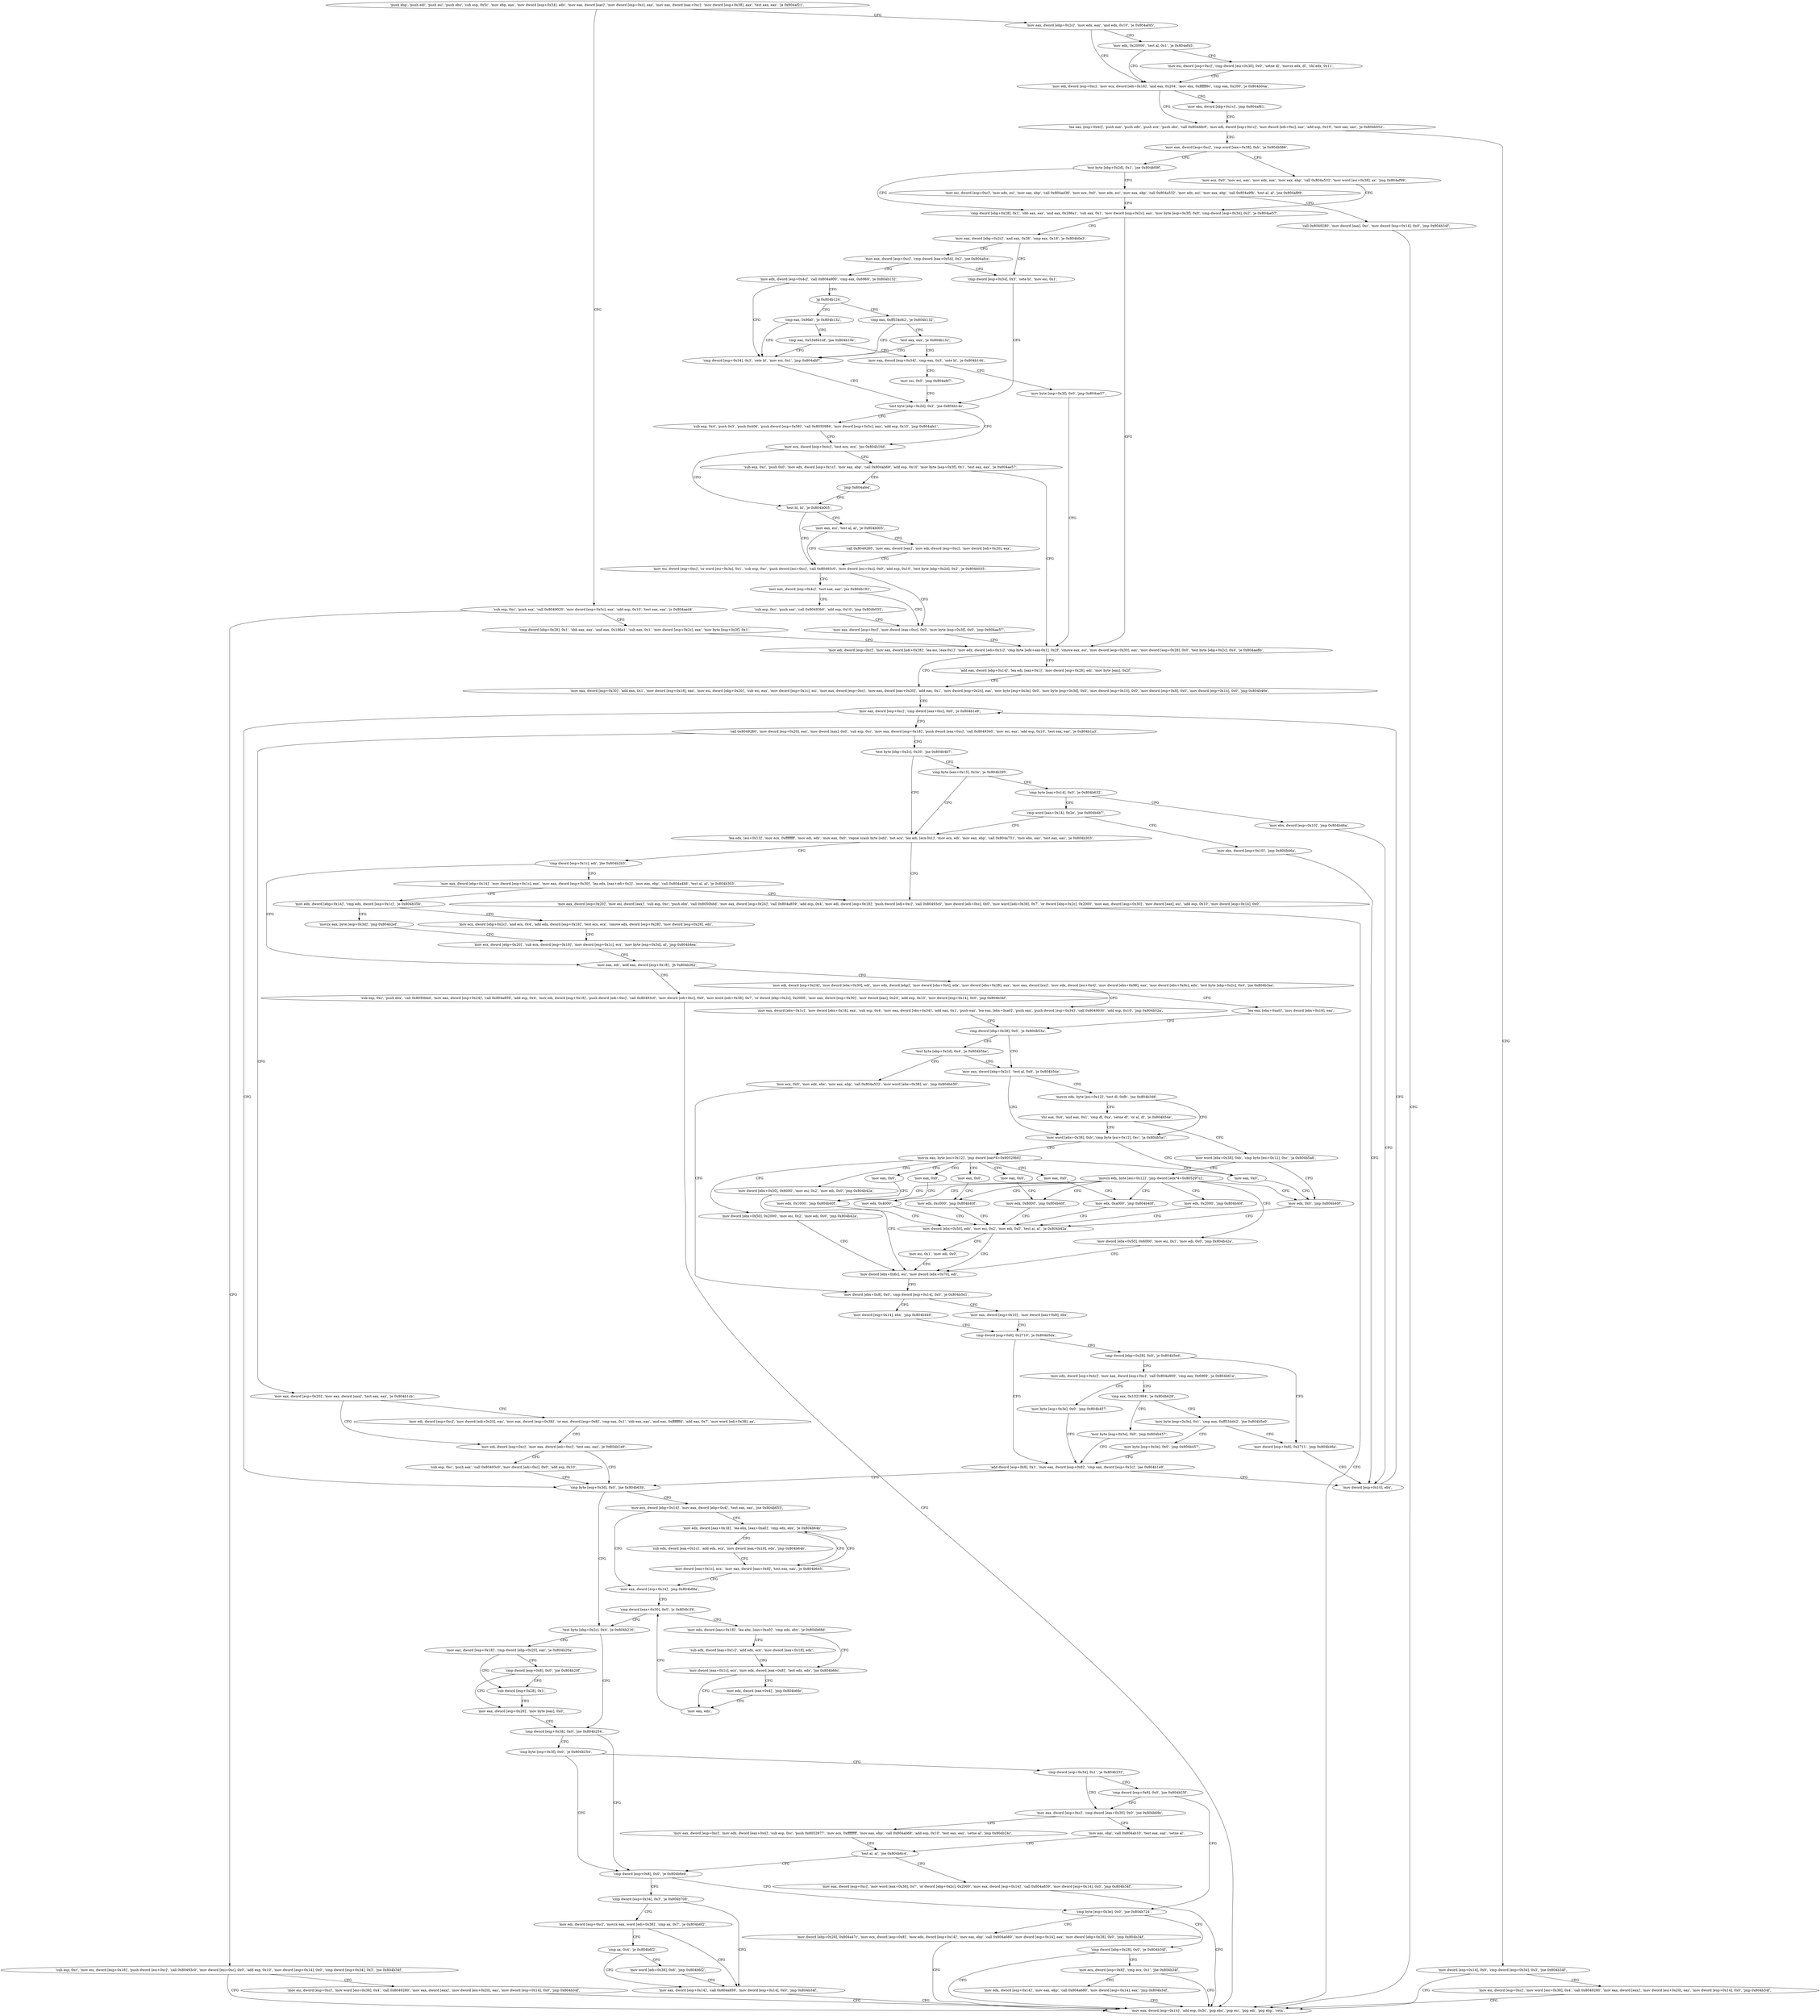 digraph "func" {
"134524422" [label = "'push ebp', 'push edi', 'push esi', 'push ebx', 'sub esp, 0x5c', 'mov ebp, eax', 'mov dword [esp+0x34], edx', 'mov eax, dword [eax]', 'mov dword [esp+0xc], eax', 'mov eax, dword [eax+0xc]', 'mov dword [esp+0x38], eax', 'test eax, eax', 'je 0x804af21', " ]
"134524705" [label = "'mov eax, dword [ebp+0x2c]', 'mov edx, eax', 'and edx, 0x10', 'je 0x804af45', " ]
"134524456" [label = "'sub esp, 0xc', 'push eax', 'call 0x8049020', 'mov dword [esp+0x5c], eax', 'add esp, 0x10', 'test eax, eax', 'js 0x804aed4', " ]
"134524741" [label = "'mov edi, dword [esp+0xc]', 'mov ecx, dword [edi+0x18]', 'and eax, 0x204', 'mov ebx, 0xffffff9c', 'cmp eax, 0x200', 'je 0x804b04a', " ]
"134524715" [label = "'mov edx, 0x20000', 'test al, 0x1', 'je 0x804af45', " ]
"134524628" [label = "'sub esp, 0xc', 'mov esi, dword [esp+0x18]', 'push dword [esi+0xc]', 'call 0x80493c0', 'mov dword [esi+0xc], 0x0', 'add esp, 0x10', 'mov dword [esp+0x14], 0x0', 'cmp dword [esp+0x34], 0x3', 'jne 0x804b34f', " ]
"134524480" [label = "'cmp dword [ebp+0x28], 0x1', 'sbb eax, eax', 'and eax, 0x186a1', 'sub eax, 0x1', 'mov dword [esp+0x2c], eax', 'mov byte [esp+0x3f], 0x1', " ]
"134525002" [label = "'mov ebx, dword [ebp+0x1c]', 'jmp 0x804af61', " ]
"134524769" [label = "'lea eax, [esp+0x4c]', 'push eax', 'push edx', 'push ecx', 'push ebx', 'call 0x804ddc0', 'mov edi, dword [esp+0x1c]', 'mov dword [edi+0xc], eax', 'add esp, 0x10', 'test eax, eax', 'je 0x804b052', " ]
"134524724" [label = "'mov esi, dword [esp+0xc]', 'cmp dword [esi+0x30], 0x0', 'setne dl', 'movzx edx, dl', 'shl edx, 0x11', " ]
"134525775" [label = "'mov eax, dword [esp+0x14]', 'add esp, 0x5c', 'pop ebx', 'pop esi', 'pop edi', 'pop ebp', 'retn', " ]
"134524672" [label = "'mov esi, dword [esp+0xc]', 'mov word [esi+0x38], 0x4', 'call 0x8049280', 'mov eax, dword [eax]', 'mov dword [esi+0x20], eax', 'mov dword [esp+0x14], 0x0', 'jmp 0x804b34f', " ]
"134524503" [label = "'mov edi, dword [esp+0xc]', 'mov eax, dword [edi+0x28]', 'lea esi, [eax-0x1]', 'mov edx, dword [edi+0x1c]', 'cmp byte [edx+eax-0x1], 0x2f', 'cmove eax, esi', 'mov dword [esp+0x30], eax', 'mov dword [esp+0x28], 0x0', 'test byte [ebp+0x2c], 0x4', 'je 0x804ae8b', " ]
"134525010" [label = "'mov dword [esp+0x14], 0x0', 'cmp dword [esp+0x34], 0x3', 'jne 0x804b34f', " ]
"134524800" [label = "'mov eax, dword [esp+0xc]', 'cmp word [eax+0x38], 0xb', 'je 0x804b086', " ]
"134524555" [label = "'mov eax, dword [esp+0x30]', 'add eax, 0x1', 'mov dword [esp+0x18], eax', 'mov esi, dword [ebp+0x20]', 'sub esi, eax', 'mov dword [esp+0x1c], esi', 'mov eax, dword [esp+0xc]', 'mov eax, dword [eax+0x30]', 'add eax, 0x1', 'mov dword [esp+0x24], eax', 'mov byte [esp+0x3e], 0x0', 'mov byte [esp+0x3d], 0x0', 'mov dword [esp+0x10], 0x0', 'mov dword [esp+0x8], 0x0', 'mov dword [esp+0x14], 0x0', 'jmp 0x804b46e', " ]
"134526062" [label = "'mov eax, dword [esp+0xc]', 'cmp dword [eax+0xc], 0x0', 'je 0x804b1e9', " ]
"134524542" [label = "'add eax, dword [ebp+0x14]', 'lea edi, [eax+0x1]', 'mov dword [esp+0x28], edi', 'mov byte [eax], 0x2f', " ]
"134525029" [label = "'mov esi, dword [esp+0xc]', 'mov word [esi+0x38], 0x4', 'call 0x8049280', 'mov eax, dword [eax]', 'mov dword [esi+0x20], eax', 'mov dword [esp+0x14], 0x0', 'jmp 0x804b34f', " ]
"134525062" [label = "'mov ecx, 0x0', 'mov esi, eax', 'mov edx, eax', 'mov eax, ebp', 'call 0x804a532', 'mov word [esi+0x38], ax', 'jmp 0x804af99', " ]
"134524815" [label = "'test byte [ebp+0x2d], 0x1', 'jne 0x804b09f', " ]
"134525417" [label = "'cmp byte [esp+0x3d], 0x0', 'jne 0x804b63b', " ]
"134526076" [label = "'call 0x8049280', 'mov dword [esp+0x20], eax', 'mov dword [eax], 0x0', 'sub esp, 0xc', 'mov eax, dword [esp+0x18]', 'push dword [eax+0xc]', 'call 0x8049340', 'mov esi, eax', 'add esp, 0x10', 'test eax, eax', 'je 0x804b1a3', " ]
"134524825" [label = "'cmp dword [ebp+0x28], 0x1', 'sbb eax, eax', 'and eax, 0x186a1', 'sub eax, 0x1', 'mov dword [esp+0x2c], eax', 'mov byte [esp+0x3f], 0x0', 'cmp dword [esp+0x34], 0x2', 'je 0x804ae57', " ]
"134525087" [label = "'mov esi, dword [esp+0xc]', 'mov edx, esi', 'mov eax, ebp', 'call 0x804ad36', 'mov ecx, 0x0', 'mov edx, esi', 'mov eax, ebp', 'call 0x804a532', 'mov edx, esi', 'mov eax, ebp', 'call 0x804a9fb', 'test al, al', 'jne 0x804af99', " ]
"134526523" [label = "'mov ecx, dword [ebp+0x14]', 'mov eax, dword [ebp+0x4]', 'test eax, eax', 'jne 0x804b655', " ]
"134525428" [label = "'test byte [ebp+0x2c], 0x4', 'je 0x804b216', " ]
"134525347" [label = "'mov eax, dword [esp+0x20]', 'mov eax, dword [eax]', 'test eax, eax', 'je 0x804b1cb', " ]
"134526119" [label = "'test byte [ebp+0x2c], 0x20', 'jne 0x804b4b7', " ]
"134524859" [label = "'mov eax, dword [ebp+0x2c]', 'and eax, 0x38', 'cmp eax, 0x18', 'je 0x804b0e3', " ]
"134525131" [label = "'call 0x8049280', 'mov dword [eax], 0xc', 'mov dword [esp+0x14], 0x0', 'jmp 0x804b34f', " ]
"134526549" [label = "'mov edx, dword [eax+0x18]', 'lea ebx, [eax+0xa0]', 'cmp edx, ebx', 'je 0x804b64b', " ]
"134526533" [label = "'mov eax, dword [esp+0x14]', 'jmp 0x804b66e', " ]
"134525462" [label = "'cmp dword [esp+0x38], 0x0', 'jne 0x804b254', " ]
"134525434" [label = "'mov eax, dword [esp+0x18]', 'cmp dword [ebp+0x20], eax', 'je 0x804b20a', " ]
"134525387" [label = "'mov edi, dword [esp+0xc]', 'mov eax, dword [edi+0xc]', 'test eax, eax', 'je 0x804b1e9', " ]
"134525357" [label = "'mov edi, dword [esp+0xc]', 'mov dword [edi+0x20], eax', 'mov eax, dword [esp+0x38]', 'or eax, dword [esp+0x8]', 'cmp eax, 0x1', 'sbb eax, eax', 'and eax, 0xfffffffd', 'add eax, 0x7', 'mov word [edi+0x38], ax', " ]
"134526135" [label = "'lea edx, [esi+0x13]', 'mov ecx, 0xffffffff', 'mov edi, edx', 'mov eax, 0x0', 'repne scasb byte [edi]', 'not ecx', 'lea edi, [ecx-0x1]', 'mov ecx, edi', 'mov eax, ebp', 'call 0x804a731', 'mov ebx, eax', 'test eax, eax', 'je 0x804b303', " ]
"134526125" [label = "'cmp byte [eax+0x13], 0x2e', 'je 0x804b295', " ]
"134525155" [label = "'mov eax, dword [esp+0xc]', 'cmp dword [eax+0x54], 0x2', 'jne 0x804afca', " ]
"134524874" [label = "'cmp dword [esp+0x34], 0x3', 'sete bl', 'mov esi, 0x1', " ]
"134526539" [label = "'mov dword [eax+0x1c], ecx', 'mov eax, dword [eax+0x8]', 'test eax, eax', 'je 0x804b645', " ]
"134526562" [label = "'sub edx, dword [eax+0x1c]', 'add edx, ecx', 'mov dword [eax+0x18], edx', 'jmp 0x804b64b', " ]
"134526574" [label = "'cmp dword [eax+0x30], 0x0', 'js 0x804b1f4', " ]
"134525524" [label = "'cmp dword [esp+0x8], 0x0', 'je 0x804b6eb', " ]
"134525469" [label = "'cmp byte [esp+0x3f], 0x0', 'je 0x804b254', " ]
"134525450" [label = "'sub dword [esp+0x28], 0x1', " ]
"134525443" [label = "'cmp dword [esp+0x8], 0x0', 'jne 0x804b20f', " ]
"134525398" [label = "'sub esp, 0xc', 'push eax', 'call 0x80493c0', 'mov dword [edi+0xc], 0x0', 'add esp, 0x10', " ]
"134525699" [label = "'mov eax, dword [esp+0x20]', 'mov esi, dword [eax]', 'sub esp, 0xc', 'push ebx', 'call 0x8050bbd', 'mov eax, dword [esp+0x24]', 'call 0x804a859', 'add esp, 0x4', 'mov edi, dword [esp+0x18]', 'push dword [edi+0xc]', 'call 0x80493c0', 'mov dword [edi+0xc], 0x0', 'mov word [edi+0x38], 0x7', 'or dword [ebp+0x2c], 0x2000', 'mov eax, dword [esp+0x30]', 'mov dword [eax], esi', 'add esp, 0x10', 'mov dword [esp+0x14], 0x0', " ]
"134526176" [label = "'cmp dword [esp+0x1c], edi', 'jbe 0x804b2b3', " ]
"134525589" [label = "'cmp byte [eax+0x14], 0x0', 'je 0x804b632', " ]
"134525169" [label = "'mov edx, dword [esp+0x4c]', 'call 0x804a900', 'cmp eax, 0x6969', 'je 0x804b132', " ]
"134524887" [label = "'test byte [ebp+0x2d], 0x2', 'jne 0x804b14e', " ]
"134526584" [label = "'mov edx, dword [eax+0x18]', 'lea ebx, [eax+0xa0]', 'cmp edx, ebx', 'je 0x804b68d', " ]
"134526699" [label = "'cmp dword [esp+0x34], 0x3', 'je 0x804b708', " ]
"134525535" [label = "'cmp byte [esp+0x3e], 0x0', 'jne 0x804b724', " ]
"134525476" [label = "'cmp dword [esp+0x34], 0x1', 'je 0x804b232', " ]
"134525455" [label = "'mov eax, dword [esp+0x28]', 'mov byte [eax], 0x0', " ]
"134525619" [label = "'mov eax, dword [ebp+0x14]', 'mov dword [esp+0x1c], eax', 'mov eax, dword [esp+0x30]', 'lea edx, [eax+edi+0x2]', 'mov eax, ebp', 'call 0x804a4b8', 'test al, al', 'je 0x804b303', " ]
"134526186" [label = "'mov eax, edi', 'add eax, dword [esp+0x18]', 'jb 0x804b362', " ]
"134526514" [label = "'mov ebx, dword [esp+0x10]', 'jmp 0x804b46a', " ]
"134525599" [label = "'cmp word [eax+0x14], 0x2e', 'jne 0x804b4b7', " ]
"134525234" [label = "'cmp dword [esp+0x34], 0x3', 'sete bl', 'mov esi, 0x1', 'jmp 0x804afd7', " ]
"134525185" [label = "'jg 0x804b124', " ]
"134525262" [label = "'sub esp, 0x4', 'push 0x3', 'push 0x406', 'push dword [esp+0x58]', 'call 0x8050984', 'mov dword [esp+0x5c], eax', 'add esp, 0x10', 'jmp 0x804afe1', " ]
"134524897" [label = "'mov ecx, dword [esp+0x4c]', 'test ecx, ecx', 'jns 0x804b16d', " ]
"134525293" [label = "'sub esp, 0xc', 'push 0x0', 'mov edx, dword [esp+0x1c]', 'mov eax, ebp', 'call 0x804ab68', 'add esp, 0x10', 'mov byte [esp+0x3f], 0x1', 'test eax, eax', 'je 0x804ae57', " ]
"134524909" [label = "'test bl, bl', 'je 0x804b005', " ]
"134526605" [label = "'mov dword [eax+0x1c], ecx', 'mov edx, dword [eax+0x8]', 'test edx, edx', 'jne 0x804b66c', " ]
"134526597" [label = "'sub edx, dword [eax+0x1c]', 'add edx, ecx', 'mov dword [eax+0x18], edx', " ]
"134526728" [label = "'mov edi, dword [esp+0xc]', 'movzx eax, word [edi+0x38]', 'cmp ax, 0x7', 'je 0x804b6f2', " ]
"134526706" [label = "'mov eax, dword [esp+0x14]', 'call 0x804a859', 'mov dword [esp+0x14], 0x0', 'jmp 0x804b34f', " ]
"134526756" [label = "'mov dword [ebp+0x28], 0x804a47c', 'mov ecx, dword [esp+0x8]', 'mov edx, dword [esp+0x14]', 'mov eax, ebp', 'call 0x804a680', 'mov dword [esp+0x14], eax', 'mov dword [ebp+0x28], 0x0', 'jmp 0x804b34f', " ]
"134525546" [label = "'cmp dword [ebp+0x28], 0x0', 'je 0x804b34f', " ]
"134525490" [label = "'mov eax, dword [esp+0xc]', 'cmp dword [eax+0x30], 0x0', 'jne 0x804b69c', " ]
"134525483" [label = "'cmp dword [esp+0x8], 0x0', 'jne 0x804b25f', " ]
"134525645" [label = "'mov edx, dword [ebp+0x14]', 'cmp edx, dword [esp+0x1c]', 'je 0x804b35b', " ]
"134525794" [label = "'sub esp, 0xc', 'push ebx', 'call 0x8050bbd', 'mov eax, dword [esp+0x24]', 'call 0x804a859', 'add esp, 0x4', 'mov edi, dword [esp+0x18]', 'push dword [edi+0xc]', 'call 0x80493c0', 'mov dword [edi+0xc], 0x0', 'mov word [edi+0x38], 0x7', 'or dword [ebp+0x2c], 0x2000', 'mov eax, dword [esp+0x30]', 'mov dword [eax], 0x24', 'add esp, 0x10', 'mov dword [esp+0x14], 0x0', 'jmp 0x804b34f', " ]
"134526198" [label = "'mov edi, dword [esp+0x24]', 'mov dword [ebx+0x30], edi', 'mov edx, dword [ebp]', 'mov dword [ebx+0x4], edx', 'mov dword [ebx+0x28], eax', 'mov eax, dword [esi]', 'mov edx, dword [esi+0x4]', 'mov dword [ebx+0x98], eax', 'mov dword [ebx+0x9c], edx', 'test byte [ebp+0x2c], 0x4', 'jne 0x804b3ae', " ]
"134526058" [label = "'mov dword [esp+0x10], ebx', " ]
"134525610" [label = "'mov ebx, dword [esp+0x10]', 'jmp 0x804b46a', " ]
"134525220" [label = "'cmp eax, 0x9fa0', 'je 0x804b132', " ]
"134525187" [label = "'cmp eax, 0xff534d42', 'je 0x804b132', " ]
"134525325" [label = "'jmp 0x804afed', " ]
"134524933" [label = "'mov esi, dword [esp+0xc]', 'or word [esi+0x3a], 0x1', 'sub esp, 0xc', 'push dword [esi+0xc]', 'call 0x80493c0', 'mov dword [esi+0xc], 0x0', 'add esp, 0x10', 'test byte [ebp+0x2d], 0x2', 'je 0x804b035', " ]
"134524913" [label = "'mov eax, esi', 'test al, al', 'je 0x804b005', " ]
"134526572" [label = "'mov eax, edx', " ]
"134526615" [label = "'mov edx, dword [eax+0x4]', 'jmp 0x804b66c', " ]
"134526742" [label = "'cmp ax, 0x4', 'je 0x804b6f2', " ]
"134525556" [label = "'mov ecx, dword [esp+0x8]', 'cmp ecx, 0x1', 'jbe 0x804b34f', " ]
"134526620" [label = "'mov eax, dword [esp+0xc]', 'mov edx, dword [eax+0x4]', 'sub esp, 0xc', 'push 0x8052977', 'mov ecx, 0xffffffff', 'mov eax, ebp', 'call 0x804ab68', 'add esp, 0x10', 'test eax, eax', 'setne al', 'jmp 0x804b24c', " ]
"134525504" [label = "'mov eax, ebp', 'call 0x804ab10', 'test eax, eax', 'setne al', " ]
"134525787" [label = "'movzx eax, byte [esp+0x3d]', 'jmp 0x804b2ef', " ]
"134525658" [label = "'mov ecx, dword [ebp+0x2c]', 'and ecx, 0x4', 'add edx, dword [esp+0x18]', 'test ecx, ecx', 'cmove edx, dword [esp+0x28]', 'mov dword [esp+0x28], edx', " ]
"134525870" [label = "'mov eax, dword [ebx+0x1c]', 'mov dword [ebx+0x18], eax', 'sub esp, 0x4', 'mov eax, dword [ebx+0x34]', 'add eax, 0x1', 'push eax', 'lea eax, [ebx+0xa0]', 'push eax', 'push dword [esp+0x34]', 'call 0x8049030', 'add esp, 0x10', 'jmp 0x804b52a', " ]
"134526241" [label = "'lea eax, [ebx+0xa0]', 'mov dword [ebx+0x18], eax', " ]
"134525227" [label = "'cmp eax, 0x5346414f', 'jne 0x804b10e', " ]
"134525194" [label = "'test eax, eax', 'je 0x804b132', " ]
"134524981" [label = "'mov eax, dword [esp+0xc]', 'mov dword [eax+0xc], 0x0', 'mov byte [esp+0x3f], 0x0', 'jmp 0x804ae57', " ]
"134524969" [label = "'mov eax, dword [esp+0x4c]', 'test eax, eax', 'jns 0x804b192', " ]
"134524919" [label = "'call 0x8049280', 'mov eax, dword [eax]', 'mov edi, dword [esp+0xc]', 'mov dword [edi+0x20], eax', " ]
"134526748" [label = "'mov word [edi+0x38], 0x6', 'jmp 0x804b6f2', " ]
"134525569" [label = "'mov edx, dword [esp+0x14]', 'mov eax, ebp', 'call 0x804a680', 'mov dword [esp+0x14], eax', 'jmp 0x804b34f', " ]
"134525516" [label = "'test al, al', 'jne 0x804b6c4', " ]
"134525679" [label = "'mov ecx, dword [ebp+0x20]', 'sub ecx, dword [esp+0x18]', 'mov dword [esp+0x1c], ecx', 'mov byte [esp+0x3d], al', 'jmp 0x804b4ea', " ]
"134526250" [label = "'cmp dword [ebp+0x28], 0x0', 'je 0x804b53a', " ]
"134525198" [label = "'mov eax, dword [esp+0x34]', 'cmp eax, 0x3', 'sete bl', 'je 0x804b144', " ]
"134525330" [label = "'sub esp, 0xc', 'push eax', 'call 0x80493b0', 'add esp, 0x10', 'jmp 0x804b035', " ]
"134526660" [label = "'mov eax, dword [esp+0xc]', 'mov word [eax+0x38], 0x7', 'or dword [ebp+0x2c], 0x2000', 'mov eax, dword [esp+0x14]', 'call 0x804a859', 'mov dword [esp+0x14], 0x0', 'jmp 0x804b34f', " ]
"134526266" [label = "'mov eax, dword [ebp+0x2c]', 'test al, 0x8', 'je 0x804b54e', " ]
"134526256" [label = "'test byte [ebp+0x2d], 0x4', 'je 0x804b5ba', " ]
"134526286" [label = "'mov word [ebx+0x38], 0xb', 'cmp byte [esi+0x12], 0xc', 'ja 0x804b5a1', " ]
"134526273" [label = "'movzx edx, byte [esi+0x12]', 'test dl, 0xfb', 'jne 0x804b3d6', " ]
"134526394" [label = "'mov ecx, 0x0', 'mov edx, ebx', 'mov eax, ebp', 'call 0x804a532', 'mov word [ebx+0x38], ax', 'jmp 0x804b430', " ]
"134525252" [label = "'mov esi, 0x0', 'jmp 0x804afd7', " ]
"134525210" [label = "'mov byte [esp+0x3f], 0x0', 'jmp 0x804ae57', " ]
"134526369" [label = "'mov eax, 0x0', " ]
"134526298" [label = "'movzx eax, byte [esi+0x12]', 'jmp dword [eax*4+0x80529b0]', " ]
"134525910" [label = "'shr eax, 0x4', 'and eax, 0x1', 'cmp dl, 0xa', 'setne dl', 'or al, dl', 'je 0x804b54e', " ]
"134526000" [label = "'mov dword [ebx+0x8], 0x0', 'cmp dword [esp+0x14], 0x0', 'je 0x804b5d1', " ]
"134526374" [label = "'mov edx, 0x0', 'jmp 0x804b40f', " ]
"134525957" [label = "'mov eax, 0x0', " ]
"134526309" [label = "'mov eax, 0x0', " ]
"134526324" [label = "'mov eax, 0x0', " ]
"134526339" [label = "'mov eax, 0x0', " ]
"134526354" [label = "'mov eax, 0x0', " ]
"134526816" [label = "'mov dword [ebx+0x50], 0x6000', 'mov esi, 0x2', 'mov edi, 0x0', 'jmp 0x804b42a', " ]
"134526838" [label = "'mov dword [ebx+0x50], 0x2000', 'mov esi, 0x2', 'mov edi, 0x0', 'jmp 0x804b42a', " ]
"134525930" [label = "'mov word [ebx+0x38], 0xb', 'cmp byte [esi+0x12], 0xc', 'ja 0x804b5a6', " ]
"134526417" [label = "'mov dword [esp+0x14], ebx', 'jmp 0x804b449', " ]
"134526018" [label = "'mov eax, dword [esp+0x10]', 'mov dword [eax+0x8], ebx', " ]
"134525967" [label = "'mov dword [ebx+0x50], edx', 'mov esi, 0x2', 'mov edi, 0x0', 'test al, al', 'je 0x804b42a', " ]
"134525994" [label = "'mov dword [ebx+0x6c], esi', 'mov dword [ebx+0x70], edi', " ]
"134525984" [label = "'mov esi, 0x1', 'mov edi, 0x0', " ]
"134525962" [label = "'mov edx, 0x4000', " ]
"134526314" [label = "'mov edx, 0x1000', 'jmp 0x804b40f', " ]
"134526329" [label = "'mov edx, 0xa000', 'jmp 0x804b40f', " ]
"134526344" [label = "'mov edx, 0x8000', 'jmp 0x804b40f', " ]
"134526359" [label = "'mov edx, 0xc000', 'jmp 0x804b40f', " ]
"134525946" [label = "'movzx edx, byte [esi+0x12]', 'jmp dword [edx*4+0x805297c]', " ]
"134526025" [label = "'cmp dword [esp+0x8], 0x2710', 'je 0x804b5da', " ]
"134526384" [label = "'mov edx, 0x2000', 'jmp 0x804b40f', " ]
"134526794" [label = "'mov dword [ebx+0x50], 0x6000', 'mov esi, 0x1', 'mov edi, 0x0', 'jmp 0x804b42a', " ]
"134526426" [label = "'cmp dword [ebp+0x28], 0x0', 'je 0x804b5ed', " ]
"134526039" [label = "'add dword [esp+0x8], 0x1', 'mov eax, dword [esp+0x8]', 'cmp eax, dword [esp+0x2c]', 'jae 0x804b1e9', " ]
"134526445" [label = "'mov edx, dword [esp+0x4c]', 'mov eax, dword [esp+0xc]', 'call 0x804a900', 'cmp eax, 0x6969', 'je 0x804b61e', " ]
"134526432" [label = "'mov dword [esp+0x8], 0x2711', 'jmp 0x804b46a', " ]
"134526494" [label = "'mov byte [esp+0x3e], 0x0', 'jmp 0x804b457', " ]
"134526465" [label = "'cmp eax, 0x1021994', 'je 0x804b628', " ]
"134526504" [label = "'mov byte [esp+0x3e], 0x0', 'jmp 0x804b457', " ]
"134526472" [label = "'mov byte [esp+0x3e], 0x1', 'cmp eax, 0xff534d42', 'jne 0x804b5e0', " ]
"134526484" [label = "'mov byte [esp+0x3e], 0x0', 'jmp 0x804b457', " ]
"134524422" -> "134524705" [ label = "CFG" ]
"134524422" -> "134524456" [ label = "CFG" ]
"134524705" -> "134524741" [ label = "CFG" ]
"134524705" -> "134524715" [ label = "CFG" ]
"134524456" -> "134524628" [ label = "CFG" ]
"134524456" -> "134524480" [ label = "CFG" ]
"134524741" -> "134525002" [ label = "CFG" ]
"134524741" -> "134524769" [ label = "CFG" ]
"134524715" -> "134524741" [ label = "CFG" ]
"134524715" -> "134524724" [ label = "CFG" ]
"134524628" -> "134525775" [ label = "CFG" ]
"134524628" -> "134524672" [ label = "CFG" ]
"134524480" -> "134524503" [ label = "CFG" ]
"134525002" -> "134524769" [ label = "CFG" ]
"134524769" -> "134525010" [ label = "CFG" ]
"134524769" -> "134524800" [ label = "CFG" ]
"134524724" -> "134524741" [ label = "CFG" ]
"134524672" -> "134525775" [ label = "CFG" ]
"134524503" -> "134524555" [ label = "CFG" ]
"134524503" -> "134524542" [ label = "CFG" ]
"134525010" -> "134525775" [ label = "CFG" ]
"134525010" -> "134525029" [ label = "CFG" ]
"134524800" -> "134525062" [ label = "CFG" ]
"134524800" -> "134524815" [ label = "CFG" ]
"134524555" -> "134526062" [ label = "CFG" ]
"134526062" -> "134525417" [ label = "CFG" ]
"134526062" -> "134526076" [ label = "CFG" ]
"134524542" -> "134524555" [ label = "CFG" ]
"134525029" -> "134525775" [ label = "CFG" ]
"134525062" -> "134524825" [ label = "CFG" ]
"134524815" -> "134525087" [ label = "CFG" ]
"134524815" -> "134524825" [ label = "CFG" ]
"134525417" -> "134526523" [ label = "CFG" ]
"134525417" -> "134525428" [ label = "CFG" ]
"134526076" -> "134525347" [ label = "CFG" ]
"134526076" -> "134526119" [ label = "CFG" ]
"134524825" -> "134524503" [ label = "CFG" ]
"134524825" -> "134524859" [ label = "CFG" ]
"134525087" -> "134524825" [ label = "CFG" ]
"134525087" -> "134525131" [ label = "CFG" ]
"134526523" -> "134526549" [ label = "CFG" ]
"134526523" -> "134526533" [ label = "CFG" ]
"134525428" -> "134525462" [ label = "CFG" ]
"134525428" -> "134525434" [ label = "CFG" ]
"134525347" -> "134525387" [ label = "CFG" ]
"134525347" -> "134525357" [ label = "CFG" ]
"134526119" -> "134526135" [ label = "CFG" ]
"134526119" -> "134526125" [ label = "CFG" ]
"134524859" -> "134525155" [ label = "CFG" ]
"134524859" -> "134524874" [ label = "CFG" ]
"134525131" -> "134525775" [ label = "CFG" ]
"134526549" -> "134526539" [ label = "CFG" ]
"134526549" -> "134526562" [ label = "CFG" ]
"134526533" -> "134526574" [ label = "CFG" ]
"134525462" -> "134525524" [ label = "CFG" ]
"134525462" -> "134525469" [ label = "CFG" ]
"134525434" -> "134525450" [ label = "CFG" ]
"134525434" -> "134525443" [ label = "CFG" ]
"134525387" -> "134525417" [ label = "CFG" ]
"134525387" -> "134525398" [ label = "CFG" ]
"134525357" -> "134525387" [ label = "CFG" ]
"134526135" -> "134525699" [ label = "CFG" ]
"134526135" -> "134526176" [ label = "CFG" ]
"134526125" -> "134525589" [ label = "CFG" ]
"134526125" -> "134526135" [ label = "CFG" ]
"134525155" -> "134524874" [ label = "CFG" ]
"134525155" -> "134525169" [ label = "CFG" ]
"134524874" -> "134524887" [ label = "CFG" ]
"134526539" -> "134526533" [ label = "CFG" ]
"134526539" -> "134526549" [ label = "CFG" ]
"134526562" -> "134526539" [ label = "CFG" ]
"134526574" -> "134525428" [ label = "CFG" ]
"134526574" -> "134526584" [ label = "CFG" ]
"134525524" -> "134526699" [ label = "CFG" ]
"134525524" -> "134525535" [ label = "CFG" ]
"134525469" -> "134525524" [ label = "CFG" ]
"134525469" -> "134525476" [ label = "CFG" ]
"134525450" -> "134525455" [ label = "CFG" ]
"134525443" -> "134525455" [ label = "CFG" ]
"134525443" -> "134525450" [ label = "CFG" ]
"134525398" -> "134525417" [ label = "CFG" ]
"134525699" -> "134525775" [ label = "CFG" ]
"134526176" -> "134525619" [ label = "CFG" ]
"134526176" -> "134526186" [ label = "CFG" ]
"134525589" -> "134526514" [ label = "CFG" ]
"134525589" -> "134525599" [ label = "CFG" ]
"134525169" -> "134525234" [ label = "CFG" ]
"134525169" -> "134525185" [ label = "CFG" ]
"134524887" -> "134525262" [ label = "CFG" ]
"134524887" -> "134524897" [ label = "CFG" ]
"134526584" -> "134526605" [ label = "CFG" ]
"134526584" -> "134526597" [ label = "CFG" ]
"134526699" -> "134526728" [ label = "CFG" ]
"134526699" -> "134526706" [ label = "CFG" ]
"134525535" -> "134526756" [ label = "CFG" ]
"134525535" -> "134525546" [ label = "CFG" ]
"134525476" -> "134525490" [ label = "CFG" ]
"134525476" -> "134525483" [ label = "CFG" ]
"134525455" -> "134525462" [ label = "CFG" ]
"134525619" -> "134525699" [ label = "CFG" ]
"134525619" -> "134525645" [ label = "CFG" ]
"134526186" -> "134525794" [ label = "CFG" ]
"134526186" -> "134526198" [ label = "CFG" ]
"134526514" -> "134526058" [ label = "CFG" ]
"134525599" -> "134526135" [ label = "CFG" ]
"134525599" -> "134525610" [ label = "CFG" ]
"134525234" -> "134524887" [ label = "CFG" ]
"134525185" -> "134525220" [ label = "CFG" ]
"134525185" -> "134525187" [ label = "CFG" ]
"134525262" -> "134524897" [ label = "CFG" ]
"134524897" -> "134525293" [ label = "CFG" ]
"134524897" -> "134524909" [ label = "CFG" ]
"134525293" -> "134524503" [ label = "CFG" ]
"134525293" -> "134525325" [ label = "CFG" ]
"134524909" -> "134524933" [ label = "CFG" ]
"134524909" -> "134524913" [ label = "CFG" ]
"134526605" -> "134526572" [ label = "CFG" ]
"134526605" -> "134526615" [ label = "CFG" ]
"134526597" -> "134526605" [ label = "CFG" ]
"134526728" -> "134526706" [ label = "CFG" ]
"134526728" -> "134526742" [ label = "CFG" ]
"134526706" -> "134525775" [ label = "CFG" ]
"134526756" -> "134525775" [ label = "CFG" ]
"134525546" -> "134525775" [ label = "CFG" ]
"134525546" -> "134525556" [ label = "CFG" ]
"134525490" -> "134526620" [ label = "CFG" ]
"134525490" -> "134525504" [ label = "CFG" ]
"134525483" -> "134525535" [ label = "CFG" ]
"134525483" -> "134525490" [ label = "CFG" ]
"134525645" -> "134525787" [ label = "CFG" ]
"134525645" -> "134525658" [ label = "CFG" ]
"134525794" -> "134525775" [ label = "CFG" ]
"134526198" -> "134525870" [ label = "CFG" ]
"134526198" -> "134526241" [ label = "CFG" ]
"134526058" -> "134526062" [ label = "CFG" ]
"134525610" -> "134526058" [ label = "CFG" ]
"134525220" -> "134525234" [ label = "CFG" ]
"134525220" -> "134525227" [ label = "CFG" ]
"134525187" -> "134525234" [ label = "CFG" ]
"134525187" -> "134525194" [ label = "CFG" ]
"134525325" -> "134524909" [ label = "CFG" ]
"134524933" -> "134524981" [ label = "CFG" ]
"134524933" -> "134524969" [ label = "CFG" ]
"134524913" -> "134524933" [ label = "CFG" ]
"134524913" -> "134524919" [ label = "CFG" ]
"134526572" -> "134526574" [ label = "CFG" ]
"134526615" -> "134526572" [ label = "CFG" ]
"134526742" -> "134526706" [ label = "CFG" ]
"134526742" -> "134526748" [ label = "CFG" ]
"134525556" -> "134525775" [ label = "CFG" ]
"134525556" -> "134525569" [ label = "CFG" ]
"134526620" -> "134525516" [ label = "CFG" ]
"134525504" -> "134525516" [ label = "CFG" ]
"134525787" -> "134525679" [ label = "CFG" ]
"134525658" -> "134525679" [ label = "CFG" ]
"134525870" -> "134526250" [ label = "CFG" ]
"134526241" -> "134526250" [ label = "CFG" ]
"134525227" -> "134525198" [ label = "CFG" ]
"134525227" -> "134525234" [ label = "CFG" ]
"134525194" -> "134525234" [ label = "CFG" ]
"134525194" -> "134525198" [ label = "CFG" ]
"134524981" -> "134524503" [ label = "CFG" ]
"134524969" -> "134525330" [ label = "CFG" ]
"134524969" -> "134524981" [ label = "CFG" ]
"134524919" -> "134524933" [ label = "CFG" ]
"134526748" -> "134526706" [ label = "CFG" ]
"134525569" -> "134525775" [ label = "CFG" ]
"134525516" -> "134526660" [ label = "CFG" ]
"134525516" -> "134525524" [ label = "CFG" ]
"134525679" -> "134526186" [ label = "CFG" ]
"134526250" -> "134526266" [ label = "CFG" ]
"134526250" -> "134526256" [ label = "CFG" ]
"134525198" -> "134525252" [ label = "CFG" ]
"134525198" -> "134525210" [ label = "CFG" ]
"134525330" -> "134524981" [ label = "CFG" ]
"134526660" -> "134525775" [ label = "CFG" ]
"134526266" -> "134526286" [ label = "CFG" ]
"134526266" -> "134526273" [ label = "CFG" ]
"134526256" -> "134526394" [ label = "CFG" ]
"134526256" -> "134526266" [ label = "CFG" ]
"134526286" -> "134526369" [ label = "CFG" ]
"134526286" -> "134526298" [ label = "CFG" ]
"134526273" -> "134525910" [ label = "CFG" ]
"134526273" -> "134526286" [ label = "CFG" ]
"134526394" -> "134526000" [ label = "CFG" ]
"134525252" -> "134524887" [ label = "CFG" ]
"134525210" -> "134524503" [ label = "CFG" ]
"134526369" -> "134526374" [ label = "CFG" ]
"134526298" -> "134525957" [ label = "CFG" ]
"134526298" -> "134526309" [ label = "CFG" ]
"134526298" -> "134526324" [ label = "CFG" ]
"134526298" -> "134526339" [ label = "CFG" ]
"134526298" -> "134526354" [ label = "CFG" ]
"134526298" -> "134526369" [ label = "CFG" ]
"134526298" -> "134526816" [ label = "CFG" ]
"134526298" -> "134526838" [ label = "CFG" ]
"134525910" -> "134526286" [ label = "CFG" ]
"134525910" -> "134525930" [ label = "CFG" ]
"134526000" -> "134526417" [ label = "CFG" ]
"134526000" -> "134526018" [ label = "CFG" ]
"134526374" -> "134525967" [ label = "CFG" ]
"134525957" -> "134525962" [ label = "CFG" ]
"134526309" -> "134526314" [ label = "CFG" ]
"134526324" -> "134526329" [ label = "CFG" ]
"134526339" -> "134526344" [ label = "CFG" ]
"134526354" -> "134526359" [ label = "CFG" ]
"134526816" -> "134525994" [ label = "CFG" ]
"134526838" -> "134525994" [ label = "CFG" ]
"134525930" -> "134526374" [ label = "CFG" ]
"134525930" -> "134525946" [ label = "CFG" ]
"134526417" -> "134526025" [ label = "CFG" ]
"134526018" -> "134526025" [ label = "CFG" ]
"134525967" -> "134525994" [ label = "CFG" ]
"134525967" -> "134525984" [ label = "CFG" ]
"134525994" -> "134526000" [ label = "CFG" ]
"134525984" -> "134525994" [ label = "CFG" ]
"134525962" -> "134525967" [ label = "CFG" ]
"134526314" -> "134525967" [ label = "CFG" ]
"134526329" -> "134525967" [ label = "CFG" ]
"134526344" -> "134525967" [ label = "CFG" ]
"134526359" -> "134525967" [ label = "CFG" ]
"134525946" -> "134525962" [ label = "CFG" ]
"134525946" -> "134526314" [ label = "CFG" ]
"134525946" -> "134526329" [ label = "CFG" ]
"134525946" -> "134526344" [ label = "CFG" ]
"134525946" -> "134526359" [ label = "CFG" ]
"134525946" -> "134526374" [ label = "CFG" ]
"134525946" -> "134526384" [ label = "CFG" ]
"134525946" -> "134526794" [ label = "CFG" ]
"134526025" -> "134526426" [ label = "CFG" ]
"134526025" -> "134526039" [ label = "CFG" ]
"134526384" -> "134525967" [ label = "CFG" ]
"134526794" -> "134525994" [ label = "CFG" ]
"134526426" -> "134526445" [ label = "CFG" ]
"134526426" -> "134526432" [ label = "CFG" ]
"134526039" -> "134525417" [ label = "CFG" ]
"134526039" -> "134526058" [ label = "CFG" ]
"134526445" -> "134526494" [ label = "CFG" ]
"134526445" -> "134526465" [ label = "CFG" ]
"134526432" -> "134526058" [ label = "CFG" ]
"134526494" -> "134526039" [ label = "CFG" ]
"134526465" -> "134526504" [ label = "CFG" ]
"134526465" -> "134526472" [ label = "CFG" ]
"134526504" -> "134526039" [ label = "CFG" ]
"134526472" -> "134526432" [ label = "CFG" ]
"134526472" -> "134526484" [ label = "CFG" ]
"134526484" -> "134526039" [ label = "CFG" ]
}
